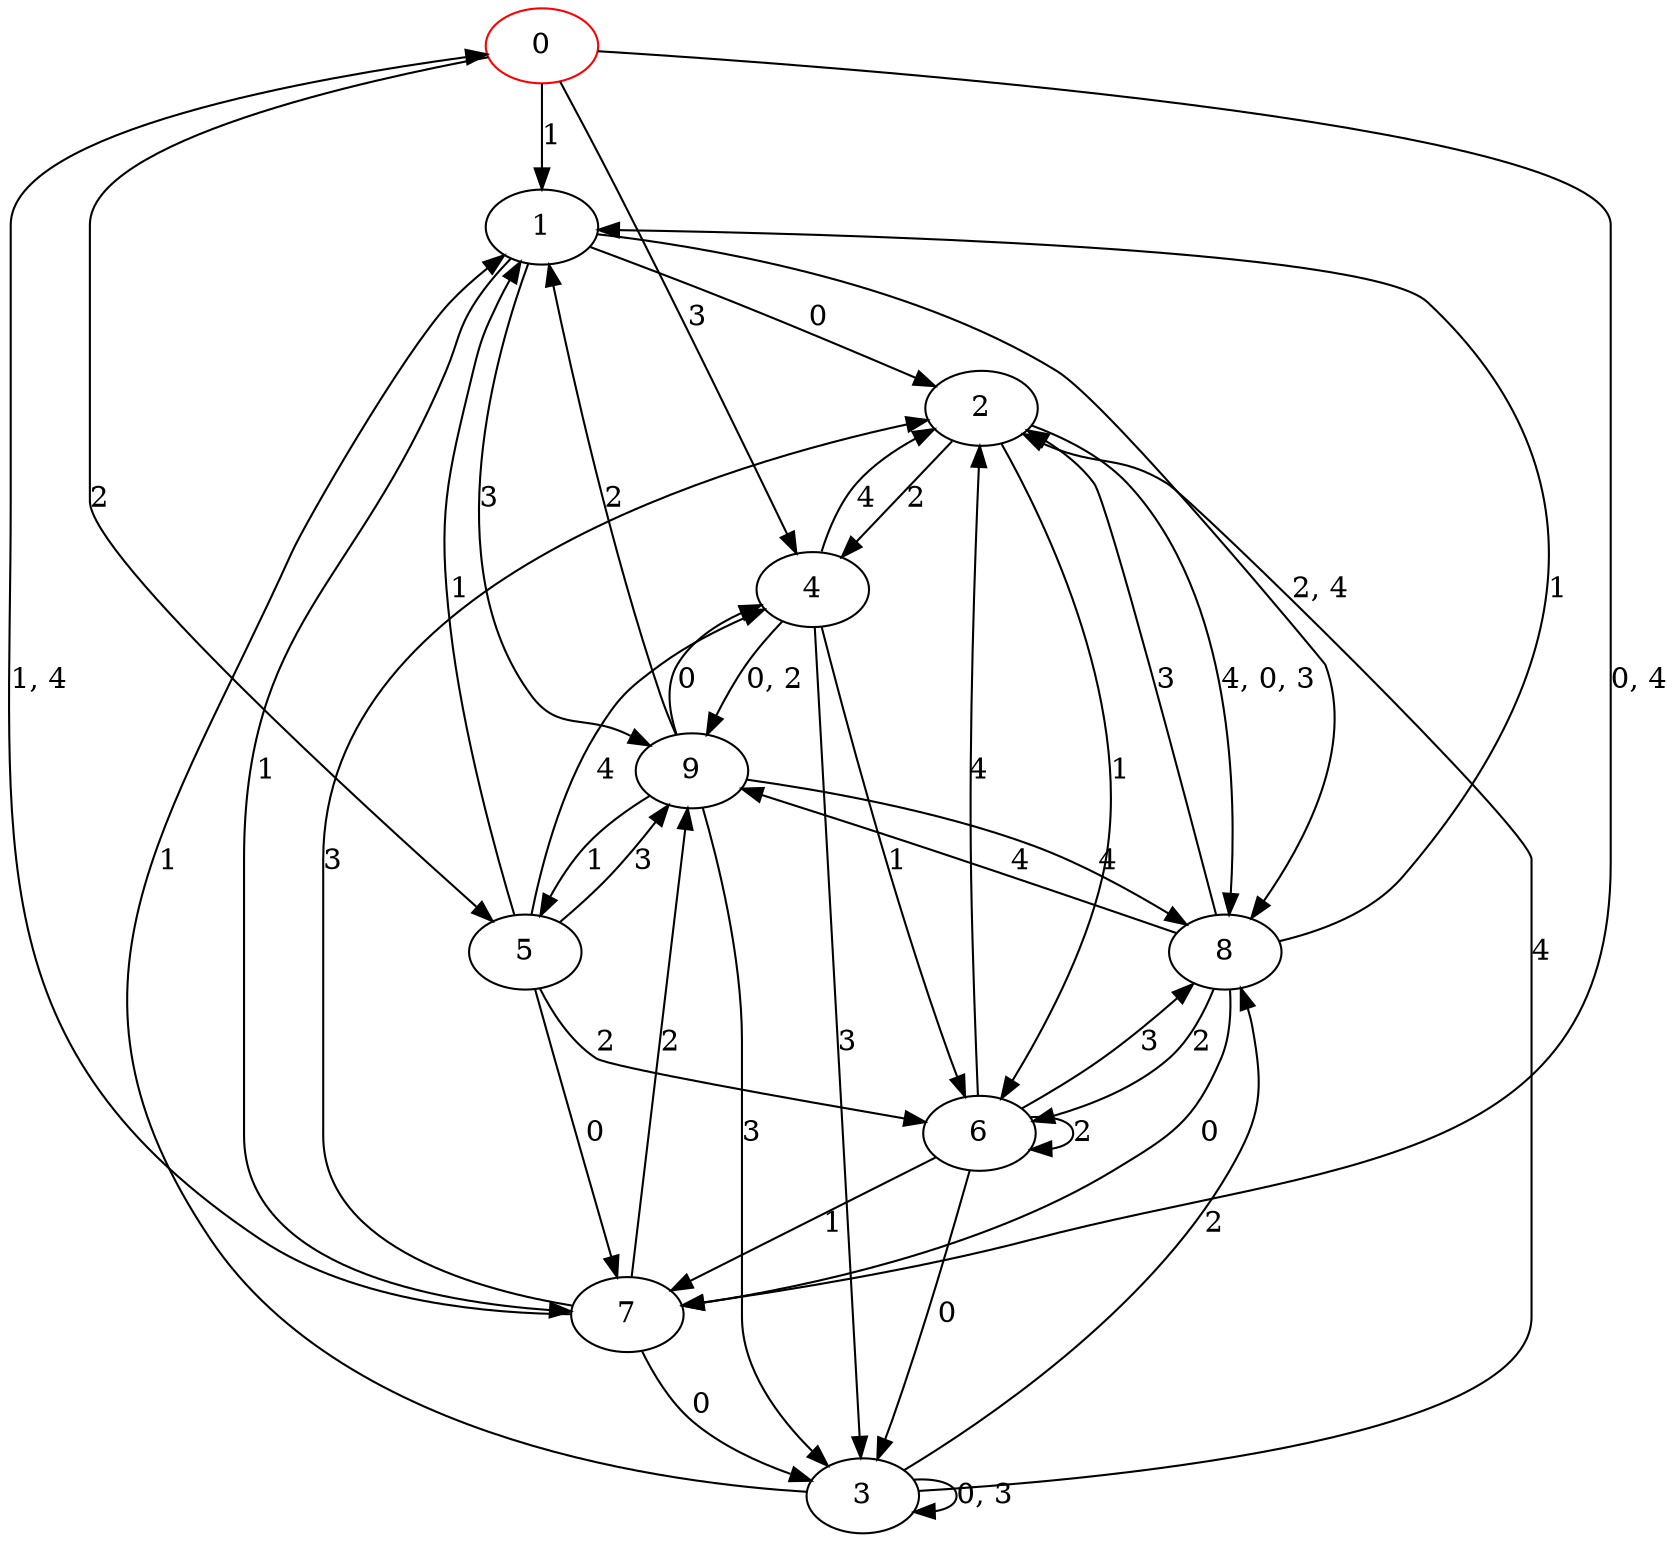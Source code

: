 digraph g {
0 [label= "0"] [color="red"];
1 [label= "1"];
2 [label= "2"];
3 [label= "3"];
4 [label= "4"];
5 [label= "5"];
6 [label= "6"];
7 [label= "7"];
8 [label= "8"];
9 [label= "9"];
0 -> 1[label= "1"];
0 -> 5[label= "2"];
0 -> 4[label= "3"];
1 -> 2[label= "0"];
1 -> 7[label= "1"];
1 -> 9[label= "3"];
2 -> 6[label= "1"];
2 -> 4[label= "2"];
3 -> 1[label= "1"];
3 -> 8[label= "2"];
3 -> 2[label= "4"];
4 -> 6[label= "1"];
4 -> 3[label= "3"];
4 -> 2[label= "4"];
5 -> 7[label= "0"];
5 -> 1[label= "1"];
5 -> 6[label= "2"];
5 -> 9[label= "3"];
5 -> 4[label= "4"];
6 -> 3[label= "0"];
6 -> 7[label= "1"];
6 -> 6[label= "2"];
6 -> 8[label= "3"];
6 -> 2[label= "4"];
7 -> 3[label= "0"];
7 -> 9[label= "2"];
7 -> 2[label= "3"];
8 -> 7[label= "0"];
8 -> 1[label= "1"];
8 -> 6[label= "2"];
8 -> 2[label= "3"];
8 -> 9[label= "4"];
9 -> 4[label= "0"];
9 -> 5[label= "1"];
9 -> 1[label= "2"];
9 -> 3[label= "3"];
9 -> 8[label= "4"];
0 -> 7[label= "0, 4"];
1 -> 8[label= "2, 4"];
2 -> 8[label= "4, 0, 3"];
3 -> 3[label= "0, 3"];
4 -> 9[label= "0, 2"];
7 -> 0[label= "1, 4"];
}
